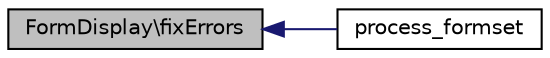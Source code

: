 digraph G
{
  edge [fontname="Helvetica",fontsize="10",labelfontname="Helvetica",labelfontsize="10"];
  node [fontname="Helvetica",fontsize="10",shape=record];
  rankdir="LR";
  Node1 [label="FormDisplay\\fixErrors",height=0.2,width=0.4,color="black", fillcolor="grey75", style="filled" fontcolor="black"];
  Node1 -> Node2 [dir="back",color="midnightblue",fontsize="10",style="solid",fontname="Helvetica"];
  Node2 [label="process_formset",height=0.2,width=0.4,color="black", fillcolor="white", style="filled",URL="$form__processing_8lib_8php.html#a5e8f18d9567ad7721a7d713dffea63a1",tooltip="Processes forms registered in $form_display, handles error correction."];
}
